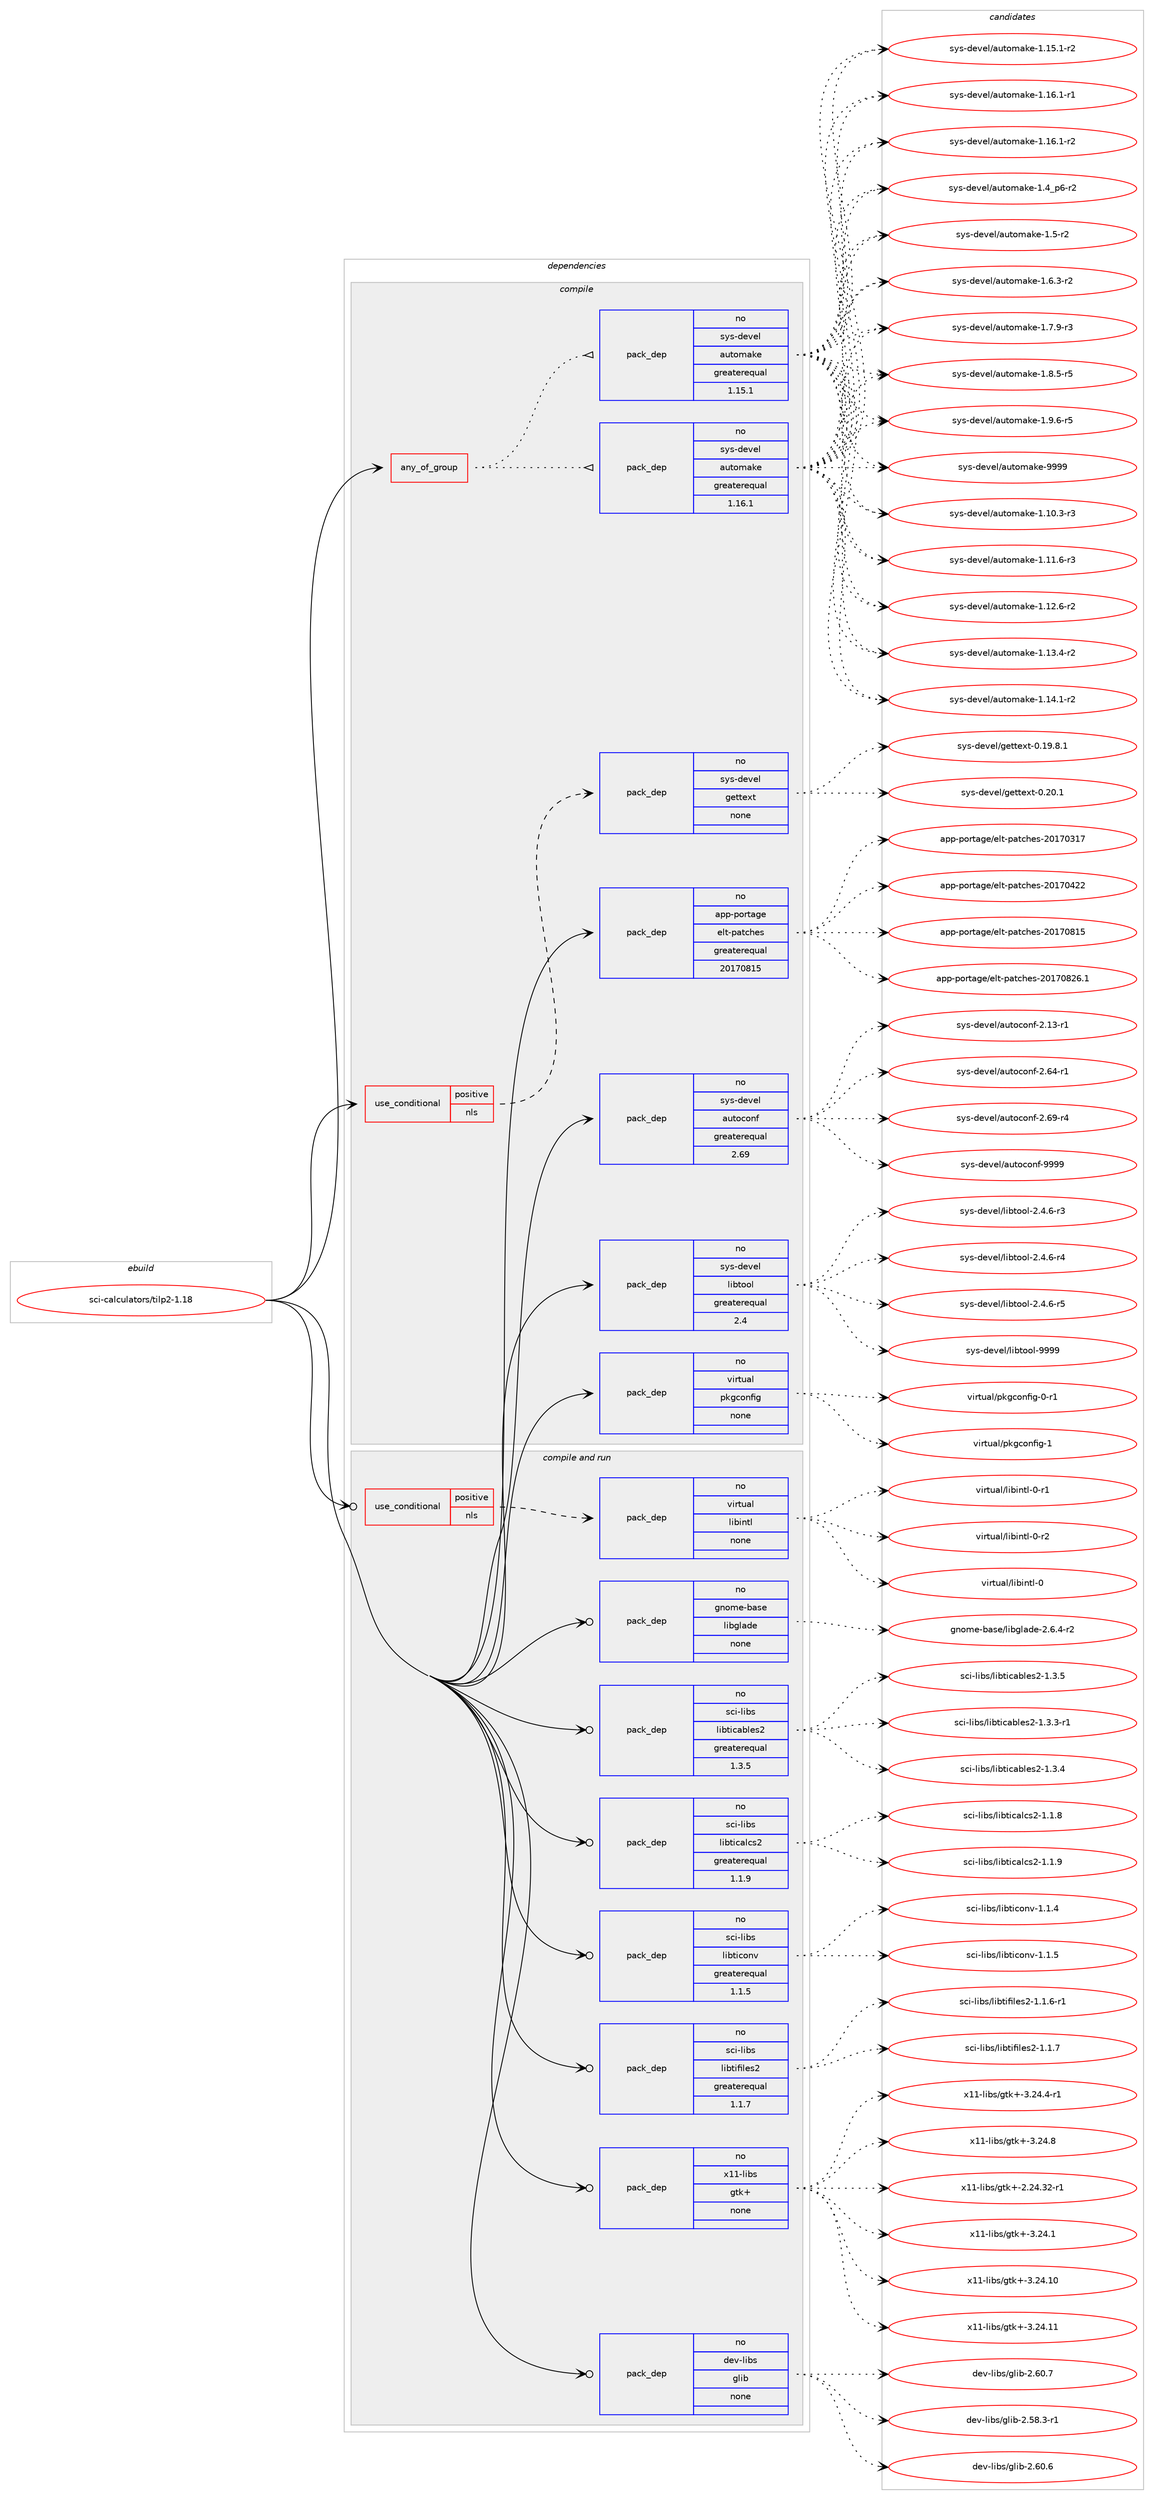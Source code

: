 digraph prolog {

# *************
# Graph options
# *************

newrank=true;
concentrate=true;
compound=true;
graph [rankdir=LR,fontname=Helvetica,fontsize=10,ranksep=1.5];#, ranksep=2.5, nodesep=0.2];
edge  [arrowhead=vee];
node  [fontname=Helvetica,fontsize=10];

# **********
# The ebuild
# **********

subgraph cluster_leftcol {
color=gray;
rank=same;
label=<<i>ebuild</i>>;
id [label="sci-calculators/tilp2-1.18", color=red, width=4, href="../sci-calculators/tilp2-1.18.svg"];
}

# ****************
# The dependencies
# ****************

subgraph cluster_midcol {
color=gray;
label=<<i>dependencies</i>>;
subgraph cluster_compile {
fillcolor="#eeeeee";
style=filled;
label=<<i>compile</i>>;
subgraph any14517 {
dependency851052 [label=<<TABLE BORDER="0" CELLBORDER="1" CELLSPACING="0" CELLPADDING="4"><TR><TD CELLPADDING="10">any_of_group</TD></TR></TABLE>>, shape=none, color=red];subgraph pack629183 {
dependency851053 [label=<<TABLE BORDER="0" CELLBORDER="1" CELLSPACING="0" CELLPADDING="4" WIDTH="220"><TR><TD ROWSPAN="6" CELLPADDING="30">pack_dep</TD></TR><TR><TD WIDTH="110">no</TD></TR><TR><TD>sys-devel</TD></TR><TR><TD>automake</TD></TR><TR><TD>greaterequal</TD></TR><TR><TD>1.16.1</TD></TR></TABLE>>, shape=none, color=blue];
}
dependency851052:e -> dependency851053:w [weight=20,style="dotted",arrowhead="oinv"];
subgraph pack629184 {
dependency851054 [label=<<TABLE BORDER="0" CELLBORDER="1" CELLSPACING="0" CELLPADDING="4" WIDTH="220"><TR><TD ROWSPAN="6" CELLPADDING="30">pack_dep</TD></TR><TR><TD WIDTH="110">no</TD></TR><TR><TD>sys-devel</TD></TR><TR><TD>automake</TD></TR><TR><TD>greaterequal</TD></TR><TR><TD>1.15.1</TD></TR></TABLE>>, shape=none, color=blue];
}
dependency851052:e -> dependency851054:w [weight=20,style="dotted",arrowhead="oinv"];
}
id:e -> dependency851052:w [weight=20,style="solid",arrowhead="vee"];
subgraph cond206844 {
dependency851055 [label=<<TABLE BORDER="0" CELLBORDER="1" CELLSPACING="0" CELLPADDING="4"><TR><TD ROWSPAN="3" CELLPADDING="10">use_conditional</TD></TR><TR><TD>positive</TD></TR><TR><TD>nls</TD></TR></TABLE>>, shape=none, color=red];
subgraph pack629185 {
dependency851056 [label=<<TABLE BORDER="0" CELLBORDER="1" CELLSPACING="0" CELLPADDING="4" WIDTH="220"><TR><TD ROWSPAN="6" CELLPADDING="30">pack_dep</TD></TR><TR><TD WIDTH="110">no</TD></TR><TR><TD>sys-devel</TD></TR><TR><TD>gettext</TD></TR><TR><TD>none</TD></TR><TR><TD></TD></TR></TABLE>>, shape=none, color=blue];
}
dependency851055:e -> dependency851056:w [weight=20,style="dashed",arrowhead="vee"];
}
id:e -> dependency851055:w [weight=20,style="solid",arrowhead="vee"];
subgraph pack629186 {
dependency851057 [label=<<TABLE BORDER="0" CELLBORDER="1" CELLSPACING="0" CELLPADDING="4" WIDTH="220"><TR><TD ROWSPAN="6" CELLPADDING="30">pack_dep</TD></TR><TR><TD WIDTH="110">no</TD></TR><TR><TD>app-portage</TD></TR><TR><TD>elt-patches</TD></TR><TR><TD>greaterequal</TD></TR><TR><TD>20170815</TD></TR></TABLE>>, shape=none, color=blue];
}
id:e -> dependency851057:w [weight=20,style="solid",arrowhead="vee"];
subgraph pack629187 {
dependency851058 [label=<<TABLE BORDER="0" CELLBORDER="1" CELLSPACING="0" CELLPADDING="4" WIDTH="220"><TR><TD ROWSPAN="6" CELLPADDING="30">pack_dep</TD></TR><TR><TD WIDTH="110">no</TD></TR><TR><TD>sys-devel</TD></TR><TR><TD>autoconf</TD></TR><TR><TD>greaterequal</TD></TR><TR><TD>2.69</TD></TR></TABLE>>, shape=none, color=blue];
}
id:e -> dependency851058:w [weight=20,style="solid",arrowhead="vee"];
subgraph pack629188 {
dependency851059 [label=<<TABLE BORDER="0" CELLBORDER="1" CELLSPACING="0" CELLPADDING="4" WIDTH="220"><TR><TD ROWSPAN="6" CELLPADDING="30">pack_dep</TD></TR><TR><TD WIDTH="110">no</TD></TR><TR><TD>sys-devel</TD></TR><TR><TD>libtool</TD></TR><TR><TD>greaterequal</TD></TR><TR><TD>2.4</TD></TR></TABLE>>, shape=none, color=blue];
}
id:e -> dependency851059:w [weight=20,style="solid",arrowhead="vee"];
subgraph pack629189 {
dependency851060 [label=<<TABLE BORDER="0" CELLBORDER="1" CELLSPACING="0" CELLPADDING="4" WIDTH="220"><TR><TD ROWSPAN="6" CELLPADDING="30">pack_dep</TD></TR><TR><TD WIDTH="110">no</TD></TR><TR><TD>virtual</TD></TR><TR><TD>pkgconfig</TD></TR><TR><TD>none</TD></TR><TR><TD></TD></TR></TABLE>>, shape=none, color=blue];
}
id:e -> dependency851060:w [weight=20,style="solid",arrowhead="vee"];
}
subgraph cluster_compileandrun {
fillcolor="#eeeeee";
style=filled;
label=<<i>compile and run</i>>;
subgraph cond206845 {
dependency851061 [label=<<TABLE BORDER="0" CELLBORDER="1" CELLSPACING="0" CELLPADDING="4"><TR><TD ROWSPAN="3" CELLPADDING="10">use_conditional</TD></TR><TR><TD>positive</TD></TR><TR><TD>nls</TD></TR></TABLE>>, shape=none, color=red];
subgraph pack629190 {
dependency851062 [label=<<TABLE BORDER="0" CELLBORDER="1" CELLSPACING="0" CELLPADDING="4" WIDTH="220"><TR><TD ROWSPAN="6" CELLPADDING="30">pack_dep</TD></TR><TR><TD WIDTH="110">no</TD></TR><TR><TD>virtual</TD></TR><TR><TD>libintl</TD></TR><TR><TD>none</TD></TR><TR><TD></TD></TR></TABLE>>, shape=none, color=blue];
}
dependency851061:e -> dependency851062:w [weight=20,style="dashed",arrowhead="vee"];
}
id:e -> dependency851061:w [weight=20,style="solid",arrowhead="odotvee"];
subgraph pack629191 {
dependency851063 [label=<<TABLE BORDER="0" CELLBORDER="1" CELLSPACING="0" CELLPADDING="4" WIDTH="220"><TR><TD ROWSPAN="6" CELLPADDING="30">pack_dep</TD></TR><TR><TD WIDTH="110">no</TD></TR><TR><TD>dev-libs</TD></TR><TR><TD>glib</TD></TR><TR><TD>none</TD></TR><TR><TD></TD></TR></TABLE>>, shape=none, color=blue];
}
id:e -> dependency851063:w [weight=20,style="solid",arrowhead="odotvee"];
subgraph pack629192 {
dependency851064 [label=<<TABLE BORDER="0" CELLBORDER="1" CELLSPACING="0" CELLPADDING="4" WIDTH="220"><TR><TD ROWSPAN="6" CELLPADDING="30">pack_dep</TD></TR><TR><TD WIDTH="110">no</TD></TR><TR><TD>gnome-base</TD></TR><TR><TD>libglade</TD></TR><TR><TD>none</TD></TR><TR><TD></TD></TR></TABLE>>, shape=none, color=blue];
}
id:e -> dependency851064:w [weight=20,style="solid",arrowhead="odotvee"];
subgraph pack629193 {
dependency851065 [label=<<TABLE BORDER="0" CELLBORDER="1" CELLSPACING="0" CELLPADDING="4" WIDTH="220"><TR><TD ROWSPAN="6" CELLPADDING="30">pack_dep</TD></TR><TR><TD WIDTH="110">no</TD></TR><TR><TD>sci-libs</TD></TR><TR><TD>libticables2</TD></TR><TR><TD>greaterequal</TD></TR><TR><TD>1.3.5</TD></TR></TABLE>>, shape=none, color=blue];
}
id:e -> dependency851065:w [weight=20,style="solid",arrowhead="odotvee"];
subgraph pack629194 {
dependency851066 [label=<<TABLE BORDER="0" CELLBORDER="1" CELLSPACING="0" CELLPADDING="4" WIDTH="220"><TR><TD ROWSPAN="6" CELLPADDING="30">pack_dep</TD></TR><TR><TD WIDTH="110">no</TD></TR><TR><TD>sci-libs</TD></TR><TR><TD>libticalcs2</TD></TR><TR><TD>greaterequal</TD></TR><TR><TD>1.1.9</TD></TR></TABLE>>, shape=none, color=blue];
}
id:e -> dependency851066:w [weight=20,style="solid",arrowhead="odotvee"];
subgraph pack629195 {
dependency851067 [label=<<TABLE BORDER="0" CELLBORDER="1" CELLSPACING="0" CELLPADDING="4" WIDTH="220"><TR><TD ROWSPAN="6" CELLPADDING="30">pack_dep</TD></TR><TR><TD WIDTH="110">no</TD></TR><TR><TD>sci-libs</TD></TR><TR><TD>libticonv</TD></TR><TR><TD>greaterequal</TD></TR><TR><TD>1.1.5</TD></TR></TABLE>>, shape=none, color=blue];
}
id:e -> dependency851067:w [weight=20,style="solid",arrowhead="odotvee"];
subgraph pack629196 {
dependency851068 [label=<<TABLE BORDER="0" CELLBORDER="1" CELLSPACING="0" CELLPADDING="4" WIDTH="220"><TR><TD ROWSPAN="6" CELLPADDING="30">pack_dep</TD></TR><TR><TD WIDTH="110">no</TD></TR><TR><TD>sci-libs</TD></TR><TR><TD>libtifiles2</TD></TR><TR><TD>greaterequal</TD></TR><TR><TD>1.1.7</TD></TR></TABLE>>, shape=none, color=blue];
}
id:e -> dependency851068:w [weight=20,style="solid",arrowhead="odotvee"];
subgraph pack629197 {
dependency851069 [label=<<TABLE BORDER="0" CELLBORDER="1" CELLSPACING="0" CELLPADDING="4" WIDTH="220"><TR><TD ROWSPAN="6" CELLPADDING="30">pack_dep</TD></TR><TR><TD WIDTH="110">no</TD></TR><TR><TD>x11-libs</TD></TR><TR><TD>gtk+</TD></TR><TR><TD>none</TD></TR><TR><TD></TD></TR></TABLE>>, shape=none, color=blue];
}
id:e -> dependency851069:w [weight=20,style="solid",arrowhead="odotvee"];
}
subgraph cluster_run {
fillcolor="#eeeeee";
style=filled;
label=<<i>run</i>>;
}
}

# **************
# The candidates
# **************

subgraph cluster_choices {
rank=same;
color=gray;
label=<<i>candidates</i>>;

subgraph choice629183 {
color=black;
nodesep=1;
choice11512111545100101118101108479711711611110997107101454946494846514511451 [label="sys-devel/automake-1.10.3-r3", color=red, width=4,href="../sys-devel/automake-1.10.3-r3.svg"];
choice11512111545100101118101108479711711611110997107101454946494946544511451 [label="sys-devel/automake-1.11.6-r3", color=red, width=4,href="../sys-devel/automake-1.11.6-r3.svg"];
choice11512111545100101118101108479711711611110997107101454946495046544511450 [label="sys-devel/automake-1.12.6-r2", color=red, width=4,href="../sys-devel/automake-1.12.6-r2.svg"];
choice11512111545100101118101108479711711611110997107101454946495146524511450 [label="sys-devel/automake-1.13.4-r2", color=red, width=4,href="../sys-devel/automake-1.13.4-r2.svg"];
choice11512111545100101118101108479711711611110997107101454946495246494511450 [label="sys-devel/automake-1.14.1-r2", color=red, width=4,href="../sys-devel/automake-1.14.1-r2.svg"];
choice11512111545100101118101108479711711611110997107101454946495346494511450 [label="sys-devel/automake-1.15.1-r2", color=red, width=4,href="../sys-devel/automake-1.15.1-r2.svg"];
choice11512111545100101118101108479711711611110997107101454946495446494511449 [label="sys-devel/automake-1.16.1-r1", color=red, width=4,href="../sys-devel/automake-1.16.1-r1.svg"];
choice11512111545100101118101108479711711611110997107101454946495446494511450 [label="sys-devel/automake-1.16.1-r2", color=red, width=4,href="../sys-devel/automake-1.16.1-r2.svg"];
choice115121115451001011181011084797117116111109971071014549465295112544511450 [label="sys-devel/automake-1.4_p6-r2", color=red, width=4,href="../sys-devel/automake-1.4_p6-r2.svg"];
choice11512111545100101118101108479711711611110997107101454946534511450 [label="sys-devel/automake-1.5-r2", color=red, width=4,href="../sys-devel/automake-1.5-r2.svg"];
choice115121115451001011181011084797117116111109971071014549465446514511450 [label="sys-devel/automake-1.6.3-r2", color=red, width=4,href="../sys-devel/automake-1.6.3-r2.svg"];
choice115121115451001011181011084797117116111109971071014549465546574511451 [label="sys-devel/automake-1.7.9-r3", color=red, width=4,href="../sys-devel/automake-1.7.9-r3.svg"];
choice115121115451001011181011084797117116111109971071014549465646534511453 [label="sys-devel/automake-1.8.5-r5", color=red, width=4,href="../sys-devel/automake-1.8.5-r5.svg"];
choice115121115451001011181011084797117116111109971071014549465746544511453 [label="sys-devel/automake-1.9.6-r5", color=red, width=4,href="../sys-devel/automake-1.9.6-r5.svg"];
choice115121115451001011181011084797117116111109971071014557575757 [label="sys-devel/automake-9999", color=red, width=4,href="../sys-devel/automake-9999.svg"];
dependency851053:e -> choice11512111545100101118101108479711711611110997107101454946494846514511451:w [style=dotted,weight="100"];
dependency851053:e -> choice11512111545100101118101108479711711611110997107101454946494946544511451:w [style=dotted,weight="100"];
dependency851053:e -> choice11512111545100101118101108479711711611110997107101454946495046544511450:w [style=dotted,weight="100"];
dependency851053:e -> choice11512111545100101118101108479711711611110997107101454946495146524511450:w [style=dotted,weight="100"];
dependency851053:e -> choice11512111545100101118101108479711711611110997107101454946495246494511450:w [style=dotted,weight="100"];
dependency851053:e -> choice11512111545100101118101108479711711611110997107101454946495346494511450:w [style=dotted,weight="100"];
dependency851053:e -> choice11512111545100101118101108479711711611110997107101454946495446494511449:w [style=dotted,weight="100"];
dependency851053:e -> choice11512111545100101118101108479711711611110997107101454946495446494511450:w [style=dotted,weight="100"];
dependency851053:e -> choice115121115451001011181011084797117116111109971071014549465295112544511450:w [style=dotted,weight="100"];
dependency851053:e -> choice11512111545100101118101108479711711611110997107101454946534511450:w [style=dotted,weight="100"];
dependency851053:e -> choice115121115451001011181011084797117116111109971071014549465446514511450:w [style=dotted,weight="100"];
dependency851053:e -> choice115121115451001011181011084797117116111109971071014549465546574511451:w [style=dotted,weight="100"];
dependency851053:e -> choice115121115451001011181011084797117116111109971071014549465646534511453:w [style=dotted,weight="100"];
dependency851053:e -> choice115121115451001011181011084797117116111109971071014549465746544511453:w [style=dotted,weight="100"];
dependency851053:e -> choice115121115451001011181011084797117116111109971071014557575757:w [style=dotted,weight="100"];
}
subgraph choice629184 {
color=black;
nodesep=1;
choice11512111545100101118101108479711711611110997107101454946494846514511451 [label="sys-devel/automake-1.10.3-r3", color=red, width=4,href="../sys-devel/automake-1.10.3-r3.svg"];
choice11512111545100101118101108479711711611110997107101454946494946544511451 [label="sys-devel/automake-1.11.6-r3", color=red, width=4,href="../sys-devel/automake-1.11.6-r3.svg"];
choice11512111545100101118101108479711711611110997107101454946495046544511450 [label="sys-devel/automake-1.12.6-r2", color=red, width=4,href="../sys-devel/automake-1.12.6-r2.svg"];
choice11512111545100101118101108479711711611110997107101454946495146524511450 [label="sys-devel/automake-1.13.4-r2", color=red, width=4,href="../sys-devel/automake-1.13.4-r2.svg"];
choice11512111545100101118101108479711711611110997107101454946495246494511450 [label="sys-devel/automake-1.14.1-r2", color=red, width=4,href="../sys-devel/automake-1.14.1-r2.svg"];
choice11512111545100101118101108479711711611110997107101454946495346494511450 [label="sys-devel/automake-1.15.1-r2", color=red, width=4,href="../sys-devel/automake-1.15.1-r2.svg"];
choice11512111545100101118101108479711711611110997107101454946495446494511449 [label="sys-devel/automake-1.16.1-r1", color=red, width=4,href="../sys-devel/automake-1.16.1-r1.svg"];
choice11512111545100101118101108479711711611110997107101454946495446494511450 [label="sys-devel/automake-1.16.1-r2", color=red, width=4,href="../sys-devel/automake-1.16.1-r2.svg"];
choice115121115451001011181011084797117116111109971071014549465295112544511450 [label="sys-devel/automake-1.4_p6-r2", color=red, width=4,href="../sys-devel/automake-1.4_p6-r2.svg"];
choice11512111545100101118101108479711711611110997107101454946534511450 [label="sys-devel/automake-1.5-r2", color=red, width=4,href="../sys-devel/automake-1.5-r2.svg"];
choice115121115451001011181011084797117116111109971071014549465446514511450 [label="sys-devel/automake-1.6.3-r2", color=red, width=4,href="../sys-devel/automake-1.6.3-r2.svg"];
choice115121115451001011181011084797117116111109971071014549465546574511451 [label="sys-devel/automake-1.7.9-r3", color=red, width=4,href="../sys-devel/automake-1.7.9-r3.svg"];
choice115121115451001011181011084797117116111109971071014549465646534511453 [label="sys-devel/automake-1.8.5-r5", color=red, width=4,href="../sys-devel/automake-1.8.5-r5.svg"];
choice115121115451001011181011084797117116111109971071014549465746544511453 [label="sys-devel/automake-1.9.6-r5", color=red, width=4,href="../sys-devel/automake-1.9.6-r5.svg"];
choice115121115451001011181011084797117116111109971071014557575757 [label="sys-devel/automake-9999", color=red, width=4,href="../sys-devel/automake-9999.svg"];
dependency851054:e -> choice11512111545100101118101108479711711611110997107101454946494846514511451:w [style=dotted,weight="100"];
dependency851054:e -> choice11512111545100101118101108479711711611110997107101454946494946544511451:w [style=dotted,weight="100"];
dependency851054:e -> choice11512111545100101118101108479711711611110997107101454946495046544511450:w [style=dotted,weight="100"];
dependency851054:e -> choice11512111545100101118101108479711711611110997107101454946495146524511450:w [style=dotted,weight="100"];
dependency851054:e -> choice11512111545100101118101108479711711611110997107101454946495246494511450:w [style=dotted,weight="100"];
dependency851054:e -> choice11512111545100101118101108479711711611110997107101454946495346494511450:w [style=dotted,weight="100"];
dependency851054:e -> choice11512111545100101118101108479711711611110997107101454946495446494511449:w [style=dotted,weight="100"];
dependency851054:e -> choice11512111545100101118101108479711711611110997107101454946495446494511450:w [style=dotted,weight="100"];
dependency851054:e -> choice115121115451001011181011084797117116111109971071014549465295112544511450:w [style=dotted,weight="100"];
dependency851054:e -> choice11512111545100101118101108479711711611110997107101454946534511450:w [style=dotted,weight="100"];
dependency851054:e -> choice115121115451001011181011084797117116111109971071014549465446514511450:w [style=dotted,weight="100"];
dependency851054:e -> choice115121115451001011181011084797117116111109971071014549465546574511451:w [style=dotted,weight="100"];
dependency851054:e -> choice115121115451001011181011084797117116111109971071014549465646534511453:w [style=dotted,weight="100"];
dependency851054:e -> choice115121115451001011181011084797117116111109971071014549465746544511453:w [style=dotted,weight="100"];
dependency851054:e -> choice115121115451001011181011084797117116111109971071014557575757:w [style=dotted,weight="100"];
}
subgraph choice629185 {
color=black;
nodesep=1;
choice1151211154510010111810110847103101116116101120116454846495746564649 [label="sys-devel/gettext-0.19.8.1", color=red, width=4,href="../sys-devel/gettext-0.19.8.1.svg"];
choice115121115451001011181011084710310111611610112011645484650484649 [label="sys-devel/gettext-0.20.1", color=red, width=4,href="../sys-devel/gettext-0.20.1.svg"];
dependency851056:e -> choice1151211154510010111810110847103101116116101120116454846495746564649:w [style=dotted,weight="100"];
dependency851056:e -> choice115121115451001011181011084710310111611610112011645484650484649:w [style=dotted,weight="100"];
}
subgraph choice629186 {
color=black;
nodesep=1;
choice97112112451121111141169710310147101108116451129711699104101115455048495548514955 [label="app-portage/elt-patches-20170317", color=red, width=4,href="../app-portage/elt-patches-20170317.svg"];
choice97112112451121111141169710310147101108116451129711699104101115455048495548525050 [label="app-portage/elt-patches-20170422", color=red, width=4,href="../app-portage/elt-patches-20170422.svg"];
choice97112112451121111141169710310147101108116451129711699104101115455048495548564953 [label="app-portage/elt-patches-20170815", color=red, width=4,href="../app-portage/elt-patches-20170815.svg"];
choice971121124511211111411697103101471011081164511297116991041011154550484955485650544649 [label="app-portage/elt-patches-20170826.1", color=red, width=4,href="../app-portage/elt-patches-20170826.1.svg"];
dependency851057:e -> choice97112112451121111141169710310147101108116451129711699104101115455048495548514955:w [style=dotted,weight="100"];
dependency851057:e -> choice97112112451121111141169710310147101108116451129711699104101115455048495548525050:w [style=dotted,weight="100"];
dependency851057:e -> choice97112112451121111141169710310147101108116451129711699104101115455048495548564953:w [style=dotted,weight="100"];
dependency851057:e -> choice971121124511211111411697103101471011081164511297116991041011154550484955485650544649:w [style=dotted,weight="100"];
}
subgraph choice629187 {
color=black;
nodesep=1;
choice1151211154510010111810110847971171161119911111010245504649514511449 [label="sys-devel/autoconf-2.13-r1", color=red, width=4,href="../sys-devel/autoconf-2.13-r1.svg"];
choice1151211154510010111810110847971171161119911111010245504654524511449 [label="sys-devel/autoconf-2.64-r1", color=red, width=4,href="../sys-devel/autoconf-2.64-r1.svg"];
choice1151211154510010111810110847971171161119911111010245504654574511452 [label="sys-devel/autoconf-2.69-r4", color=red, width=4,href="../sys-devel/autoconf-2.69-r4.svg"];
choice115121115451001011181011084797117116111991111101024557575757 [label="sys-devel/autoconf-9999", color=red, width=4,href="../sys-devel/autoconf-9999.svg"];
dependency851058:e -> choice1151211154510010111810110847971171161119911111010245504649514511449:w [style=dotted,weight="100"];
dependency851058:e -> choice1151211154510010111810110847971171161119911111010245504654524511449:w [style=dotted,weight="100"];
dependency851058:e -> choice1151211154510010111810110847971171161119911111010245504654574511452:w [style=dotted,weight="100"];
dependency851058:e -> choice115121115451001011181011084797117116111991111101024557575757:w [style=dotted,weight="100"];
}
subgraph choice629188 {
color=black;
nodesep=1;
choice1151211154510010111810110847108105981161111111084550465246544511451 [label="sys-devel/libtool-2.4.6-r3", color=red, width=4,href="../sys-devel/libtool-2.4.6-r3.svg"];
choice1151211154510010111810110847108105981161111111084550465246544511452 [label="sys-devel/libtool-2.4.6-r4", color=red, width=4,href="../sys-devel/libtool-2.4.6-r4.svg"];
choice1151211154510010111810110847108105981161111111084550465246544511453 [label="sys-devel/libtool-2.4.6-r5", color=red, width=4,href="../sys-devel/libtool-2.4.6-r5.svg"];
choice1151211154510010111810110847108105981161111111084557575757 [label="sys-devel/libtool-9999", color=red, width=4,href="../sys-devel/libtool-9999.svg"];
dependency851059:e -> choice1151211154510010111810110847108105981161111111084550465246544511451:w [style=dotted,weight="100"];
dependency851059:e -> choice1151211154510010111810110847108105981161111111084550465246544511452:w [style=dotted,weight="100"];
dependency851059:e -> choice1151211154510010111810110847108105981161111111084550465246544511453:w [style=dotted,weight="100"];
dependency851059:e -> choice1151211154510010111810110847108105981161111111084557575757:w [style=dotted,weight="100"];
}
subgraph choice629189 {
color=black;
nodesep=1;
choice11810511411611797108471121071039911111010210510345484511449 [label="virtual/pkgconfig-0-r1", color=red, width=4,href="../virtual/pkgconfig-0-r1.svg"];
choice1181051141161179710847112107103991111101021051034549 [label="virtual/pkgconfig-1", color=red, width=4,href="../virtual/pkgconfig-1.svg"];
dependency851060:e -> choice11810511411611797108471121071039911111010210510345484511449:w [style=dotted,weight="100"];
dependency851060:e -> choice1181051141161179710847112107103991111101021051034549:w [style=dotted,weight="100"];
}
subgraph choice629190 {
color=black;
nodesep=1;
choice1181051141161179710847108105981051101161084548 [label="virtual/libintl-0", color=red, width=4,href="../virtual/libintl-0.svg"];
choice11810511411611797108471081059810511011610845484511449 [label="virtual/libintl-0-r1", color=red, width=4,href="../virtual/libintl-0-r1.svg"];
choice11810511411611797108471081059810511011610845484511450 [label="virtual/libintl-0-r2", color=red, width=4,href="../virtual/libintl-0-r2.svg"];
dependency851062:e -> choice1181051141161179710847108105981051101161084548:w [style=dotted,weight="100"];
dependency851062:e -> choice11810511411611797108471081059810511011610845484511449:w [style=dotted,weight="100"];
dependency851062:e -> choice11810511411611797108471081059810511011610845484511450:w [style=dotted,weight="100"];
}
subgraph choice629191 {
color=black;
nodesep=1;
choice10010111845108105981154710310810598455046535646514511449 [label="dev-libs/glib-2.58.3-r1", color=red, width=4,href="../dev-libs/glib-2.58.3-r1.svg"];
choice1001011184510810598115471031081059845504654484654 [label="dev-libs/glib-2.60.6", color=red, width=4,href="../dev-libs/glib-2.60.6.svg"];
choice1001011184510810598115471031081059845504654484655 [label="dev-libs/glib-2.60.7", color=red, width=4,href="../dev-libs/glib-2.60.7.svg"];
dependency851063:e -> choice10010111845108105981154710310810598455046535646514511449:w [style=dotted,weight="100"];
dependency851063:e -> choice1001011184510810598115471031081059845504654484654:w [style=dotted,weight="100"];
dependency851063:e -> choice1001011184510810598115471031081059845504654484655:w [style=dotted,weight="100"];
}
subgraph choice629192 {
color=black;
nodesep=1;
choice1031101111091014598971151014710810598103108971001014550465446524511450 [label="gnome-base/libglade-2.6.4-r2", color=red, width=4,href="../gnome-base/libglade-2.6.4-r2.svg"];
dependency851064:e -> choice1031101111091014598971151014710810598103108971001014550465446524511450:w [style=dotted,weight="100"];
}
subgraph choice629193 {
color=black;
nodesep=1;
choice1159910545108105981154710810598116105999798108101115504549465146514511449 [label="sci-libs/libticables2-1.3.3-r1", color=red, width=4,href="../sci-libs/libticables2-1.3.3-r1.svg"];
choice115991054510810598115471081059811610599979810810111550454946514652 [label="sci-libs/libticables2-1.3.4", color=red, width=4,href="../sci-libs/libticables2-1.3.4.svg"];
choice115991054510810598115471081059811610599979810810111550454946514653 [label="sci-libs/libticables2-1.3.5", color=red, width=4,href="../sci-libs/libticables2-1.3.5.svg"];
dependency851065:e -> choice1159910545108105981154710810598116105999798108101115504549465146514511449:w [style=dotted,weight="100"];
dependency851065:e -> choice115991054510810598115471081059811610599979810810111550454946514652:w [style=dotted,weight="100"];
dependency851065:e -> choice115991054510810598115471081059811610599979810810111550454946514653:w [style=dotted,weight="100"];
}
subgraph choice629194 {
color=black;
nodesep=1;
choice115991054510810598115471081059811610599971089911550454946494656 [label="sci-libs/libticalcs2-1.1.8", color=red, width=4,href="../sci-libs/libticalcs2-1.1.8.svg"];
choice115991054510810598115471081059811610599971089911550454946494657 [label="sci-libs/libticalcs2-1.1.9", color=red, width=4,href="../sci-libs/libticalcs2-1.1.9.svg"];
dependency851066:e -> choice115991054510810598115471081059811610599971089911550454946494656:w [style=dotted,weight="100"];
dependency851066:e -> choice115991054510810598115471081059811610599971089911550454946494657:w [style=dotted,weight="100"];
}
subgraph choice629195 {
color=black;
nodesep=1;
choice115991054510810598115471081059811610599111110118454946494652 [label="sci-libs/libticonv-1.1.4", color=red, width=4,href="../sci-libs/libticonv-1.1.4.svg"];
choice115991054510810598115471081059811610599111110118454946494653 [label="sci-libs/libticonv-1.1.5", color=red, width=4,href="../sci-libs/libticonv-1.1.5.svg"];
dependency851067:e -> choice115991054510810598115471081059811610599111110118454946494652:w [style=dotted,weight="100"];
dependency851067:e -> choice115991054510810598115471081059811610599111110118454946494653:w [style=dotted,weight="100"];
}
subgraph choice629196 {
color=black;
nodesep=1;
choice1159910545108105981154710810598116105102105108101115504549464946544511449 [label="sci-libs/libtifiles2-1.1.6-r1", color=red, width=4,href="../sci-libs/libtifiles2-1.1.6-r1.svg"];
choice115991054510810598115471081059811610510210510810111550454946494655 [label="sci-libs/libtifiles2-1.1.7", color=red, width=4,href="../sci-libs/libtifiles2-1.1.7.svg"];
dependency851068:e -> choice1159910545108105981154710810598116105102105108101115504549464946544511449:w [style=dotted,weight="100"];
dependency851068:e -> choice115991054510810598115471081059811610510210510810111550454946494655:w [style=dotted,weight="100"];
}
subgraph choice629197 {
color=black;
nodesep=1;
choice12049494510810598115471031161074345504650524651504511449 [label="x11-libs/gtk+-2.24.32-r1", color=red, width=4,href="../x11-libs/gtk+-2.24.32-r1.svg"];
choice12049494510810598115471031161074345514650524649 [label="x11-libs/gtk+-3.24.1", color=red, width=4,href="../x11-libs/gtk+-3.24.1.svg"];
choice1204949451081059811547103116107434551465052464948 [label="x11-libs/gtk+-3.24.10", color=red, width=4,href="../x11-libs/gtk+-3.24.10.svg"];
choice1204949451081059811547103116107434551465052464949 [label="x11-libs/gtk+-3.24.11", color=red, width=4,href="../x11-libs/gtk+-3.24.11.svg"];
choice120494945108105981154710311610743455146505246524511449 [label="x11-libs/gtk+-3.24.4-r1", color=red, width=4,href="../x11-libs/gtk+-3.24.4-r1.svg"];
choice12049494510810598115471031161074345514650524656 [label="x11-libs/gtk+-3.24.8", color=red, width=4,href="../x11-libs/gtk+-3.24.8.svg"];
dependency851069:e -> choice12049494510810598115471031161074345504650524651504511449:w [style=dotted,weight="100"];
dependency851069:e -> choice12049494510810598115471031161074345514650524649:w [style=dotted,weight="100"];
dependency851069:e -> choice1204949451081059811547103116107434551465052464948:w [style=dotted,weight="100"];
dependency851069:e -> choice1204949451081059811547103116107434551465052464949:w [style=dotted,weight="100"];
dependency851069:e -> choice120494945108105981154710311610743455146505246524511449:w [style=dotted,weight="100"];
dependency851069:e -> choice12049494510810598115471031161074345514650524656:w [style=dotted,weight="100"];
}
}

}
